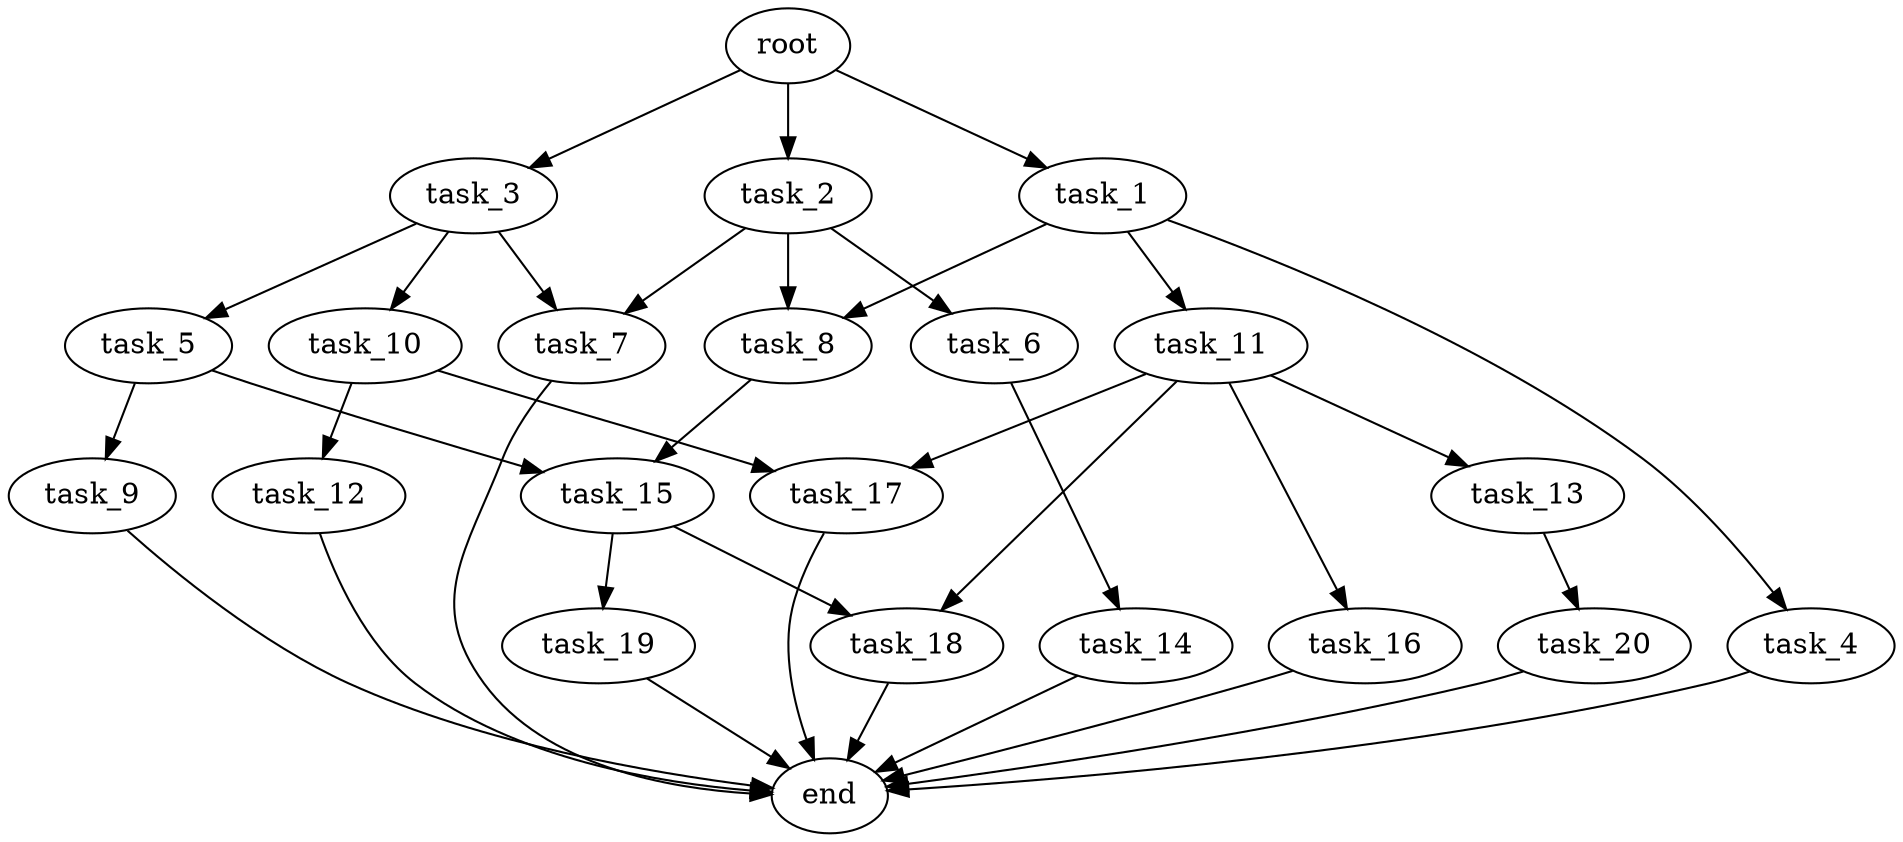 digraph G {
  root [size="0.000000e+00"];
  task_1 [size="2.829107e+10"];
  task_2 [size="2.986260e+10"];
  task_3 [size="5.869790e+10"];
  task_4 [size="9.989024e+10"];
  task_5 [size="4.896914e+10"];
  task_6 [size="1.486806e+10"];
  task_7 [size="5.386267e+10"];
  task_8 [size="3.451894e+10"];
  task_9 [size="5.519622e+10"];
  task_10 [size="5.434757e+10"];
  task_11 [size="4.553991e+10"];
  task_12 [size="3.218452e+10"];
  task_13 [size="1.887335e+10"];
  task_14 [size="6.975287e+10"];
  task_15 [size="5.718405e+10"];
  task_16 [size="2.336391e+10"];
  task_17 [size="7.755669e+10"];
  task_18 [size="4.374293e+09"];
  task_19 [size="7.447307e+10"];
  task_20 [size="7.052574e+10"];
  end [size="0.000000e+00"];

  root -> task_1 [size="1.000000e-12"];
  root -> task_2 [size="1.000000e-12"];
  root -> task_3 [size="1.000000e-12"];
  task_1 -> task_4 [size="9.989024e+08"];
  task_1 -> task_8 [size="1.725947e+08"];
  task_1 -> task_11 [size="4.553991e+08"];
  task_2 -> task_6 [size="1.486806e+08"];
  task_2 -> task_7 [size="2.693134e+08"];
  task_2 -> task_8 [size="1.725947e+08"];
  task_3 -> task_5 [size="4.896914e+08"];
  task_3 -> task_7 [size="2.693134e+08"];
  task_3 -> task_10 [size="5.434757e+08"];
  task_4 -> end [size="1.000000e-12"];
  task_5 -> task_9 [size="5.519622e+08"];
  task_5 -> task_15 [size="2.859202e+08"];
  task_6 -> task_14 [size="6.975287e+08"];
  task_7 -> end [size="1.000000e-12"];
  task_8 -> task_15 [size="2.859202e+08"];
  task_9 -> end [size="1.000000e-12"];
  task_10 -> task_12 [size="3.218452e+08"];
  task_10 -> task_17 [size="3.877835e+08"];
  task_11 -> task_13 [size="1.887335e+08"];
  task_11 -> task_16 [size="2.336391e+08"];
  task_11 -> task_17 [size="3.877835e+08"];
  task_11 -> task_18 [size="2.187147e+07"];
  task_12 -> end [size="1.000000e-12"];
  task_13 -> task_20 [size="7.052574e+08"];
  task_14 -> end [size="1.000000e-12"];
  task_15 -> task_18 [size="2.187147e+07"];
  task_15 -> task_19 [size="7.447307e+08"];
  task_16 -> end [size="1.000000e-12"];
  task_17 -> end [size="1.000000e-12"];
  task_18 -> end [size="1.000000e-12"];
  task_19 -> end [size="1.000000e-12"];
  task_20 -> end [size="1.000000e-12"];
}
